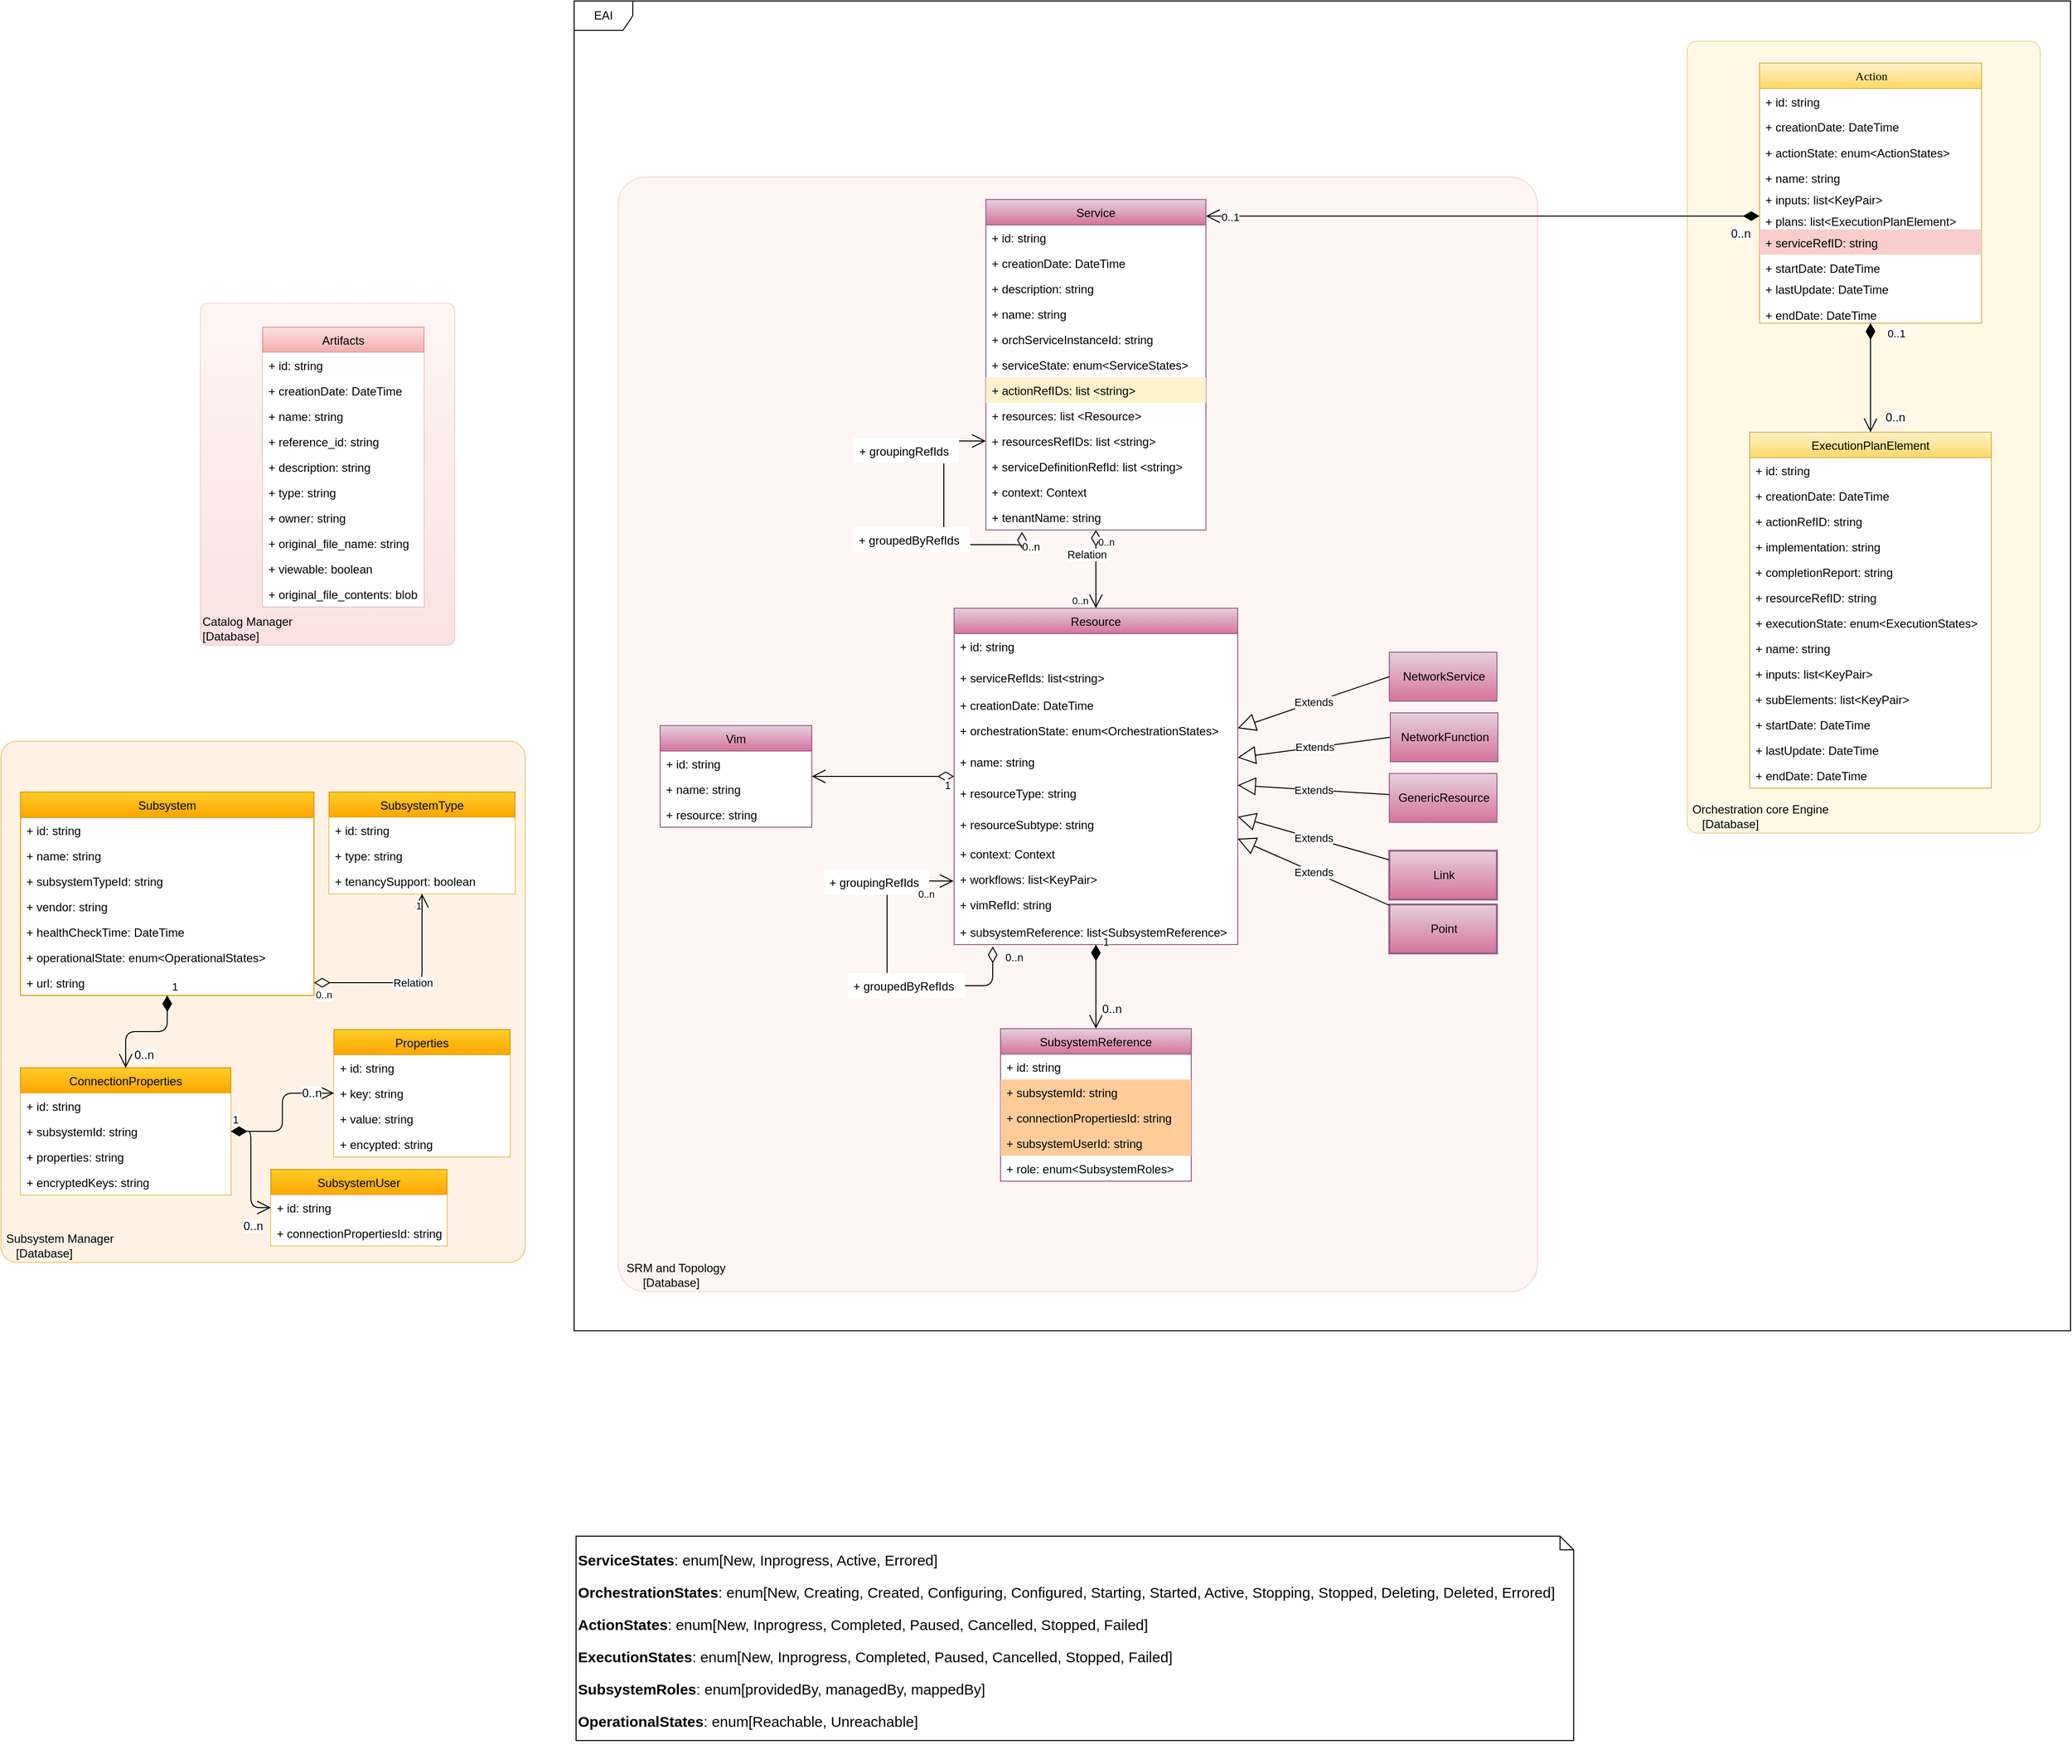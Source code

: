 <mxfile version="12.9.13" type="device"><diagram id="pYmmcQ-tVOvn5L62zLFX" name="Information Model"><mxGraphModel dx="1086" dy="1916" grid="1" gridSize="10" guides="1" tooltips="1" connect="1" arrows="1" fold="1" page="1" pageScale="1" pageWidth="850" pageHeight="1100" math="0" shadow="0"><root><mxCell id="0"/><mxCell id="1" parent="0"/><mxCell id="CTqo_LCLfInJnhNPAiir-4" value="EAI" style="shape=umlFrame;whiteSpace=wrap;html=1;" parent="1" vertex="1"><mxGeometry x="660" y="-730" width="1530" height="1360" as="geometry"/></mxCell><object label="&lt;div style=&quot;text-align: left&quot;&gt;&amp;nbsp; SRM and Topology&lt;/div&gt;&lt;div style=&quot;text-align: left&quot;&gt;&amp;nbsp; &amp;nbsp; &amp;nbsp; &amp;nbsp;[Database]&lt;/div&gt;" placeholders="1" c4Name="hostname" c4Type="DeploymentNode" c4OperationSystem="operationSystem" c4ScalingFactor="scalingFactor" id="3cfN9oBTtKaWk8cGld-S-3"><mxCell style="rounded=1;whiteSpace=wrap;html=1;labelBackgroundColor=none;fillColor=#f8cecc;align=left;arcSize=3;strokeColor=#b85450;verticalAlign=bottom;opacity=20;" parent="1" vertex="1"><mxGeometry x="705" y="-550" width="940" height="1140" as="geometry"/><C4DeploymentNode as="c4"/></mxCell></object><object label="&lt;div style=&quot;text-align: left&quot;&gt;&amp;nbsp;Subsystem Manager&lt;/div&gt;&lt;div style=&quot;text-align: left&quot;&gt;&amp;nbsp; &amp;nbsp; [Database]&lt;/div&gt;" placeholders="1" c4Name="hostname" c4Type="DeploymentNode" c4OperationSystem="operationSystem" c4ScalingFactor="scalingFactor" id="3cfN9oBTtKaWk8cGld-S-4"><mxCell style="rounded=1;whiteSpace=wrap;html=1;labelBackgroundColor=none;fillColor=#ffe6cc;align=left;arcSize=3;strokeColor=#d79b00;verticalAlign=bottom;opacity=50;" parent="1" vertex="1"><mxGeometry x="74" y="27" width="536" height="533" as="geometry"/><C4DeploymentNode as="c4"/></mxCell></object><object label="&lt;div style=&quot;text-align: left&quot;&gt;&amp;nbsp;Orchestration core Engine&lt;/div&gt;&lt;div style=&quot;text-align: left&quot;&gt;&amp;nbsp; &amp;nbsp; [Database]&lt;/div&gt;" placeholders="1" c4Name="hostname" c4Type="DeploymentNode" c4OperationSystem="operationSystem" c4ScalingFactor="scalingFactor" id="3cfN9oBTtKaWk8cGld-S-5"><mxCell style="rounded=1;whiteSpace=wrap;html=1;labelBackgroundColor=none;fillColor=#fff2cc;align=left;arcSize=3;strokeColor=#d6b656;verticalAlign=bottom;opacity=50;" parent="1" vertex="1"><mxGeometry x="1798" y="-689" width="361" height="810" as="geometry"/><C4DeploymentNode as="c4"/></mxCell></object><mxCell id="3cfN9oBTtKaWk8cGld-S-6" value="&lt;font style=&quot;font-size: 12px&quot;&gt;Action&lt;/font&gt;" style="swimlane;html=1;fontStyle=0;childLayout=stackLayout;horizontal=1;startSize=26;fillColor=#fff2cc;horizontalStack=0;resizeParent=1;resizeLast=0;collapsible=1;marginBottom=0;swimlaneFillColor=#ffffff;rounded=0;shadow=0;comic=0;labelBackgroundColor=none;strokeColor=#d6b656;strokeWidth=1;fontFamily=Verdana;fontSize=10;align=center;gradientColor=#ffd966;" parent="1" vertex="1"><mxGeometry x="1872" y="-666.5" width="227" height="266" as="geometry"><mxRectangle x="345" y="60" width="60" height="26" as="alternateBounds"/></mxGeometry></mxCell><mxCell id="3cfN9oBTtKaWk8cGld-S-7" value="+ id: string" style="text;html=1;strokeColor=none;fillColor=none;align=left;verticalAlign=top;spacingLeft=4;spacingRight=4;whiteSpace=wrap;overflow=hidden;rotatable=0;points=[[0,0.5],[1,0.5]];portConstraint=eastwest;" parent="3cfN9oBTtKaWk8cGld-S-6" vertex="1"><mxGeometry y="26" width="227" height="26" as="geometry"/></mxCell><mxCell id="3cfN9oBTtKaWk8cGld-S-8" value="+ creationDate: DateTime" style="text;strokeColor=none;fillColor=none;align=left;verticalAlign=top;spacingLeft=4;spacingRight=4;overflow=hidden;rotatable=0;points=[[0,0.5],[1,0.5]];portConstraint=eastwest;" parent="3cfN9oBTtKaWk8cGld-S-6" vertex="1"><mxGeometry y="52" width="227" height="26" as="geometry"/></mxCell><mxCell id="3cfN9oBTtKaWk8cGld-S-9" value="+ actionState: enum&amp;lt;ActionStates&amp;gt;" style="text;html=1;strokeColor=none;fillColor=none;align=left;verticalAlign=top;spacingLeft=4;spacingRight=4;whiteSpace=wrap;overflow=hidden;rotatable=0;points=[[0,0.5],[1,0.5]];portConstraint=eastwest;" parent="3cfN9oBTtKaWk8cGld-S-6" vertex="1"><mxGeometry y="78" width="227" height="26" as="geometry"/></mxCell><mxCell id="3cfN9oBTtKaWk8cGld-S-10" value="+ name: string&lt;br&gt;&lt;br&gt;" style="text;html=1;strokeColor=none;fillColor=none;align=left;verticalAlign=top;spacingLeft=4;spacingRight=4;whiteSpace=wrap;overflow=hidden;rotatable=0;points=[[0,0.5],[1,0.5]];portConstraint=eastwest;" parent="3cfN9oBTtKaWk8cGld-S-6" vertex="1"><mxGeometry y="104" width="227" height="22" as="geometry"/></mxCell><mxCell id="3cfN9oBTtKaWk8cGld-S-11" value="+ inputs: list&amp;lt;KeyPair&amp;gt;&lt;br&gt;" style="text;html=1;strokeColor=none;fillColor=none;align=left;verticalAlign=top;spacingLeft=4;spacingRight=4;whiteSpace=wrap;overflow=hidden;rotatable=0;points=[[0,0.5],[1,0.5]];portConstraint=eastwest;" parent="3cfN9oBTtKaWk8cGld-S-6" vertex="1"><mxGeometry y="126" width="227" height="22" as="geometry"/></mxCell><mxCell id="3cfN9oBTtKaWk8cGld-S-12" value="+ plans: list&amp;lt;ExecutionPlanElement&amp;gt;&lt;br&gt;" style="text;html=1;strokeColor=none;fillColor=none;align=left;verticalAlign=top;spacingLeft=4;spacingRight=4;whiteSpace=wrap;overflow=hidden;rotatable=0;points=[[0,0.5],[1,0.5]];portConstraint=eastwest;" parent="3cfN9oBTtKaWk8cGld-S-6" vertex="1"><mxGeometry y="148" width="227" height="22" as="geometry"/></mxCell><mxCell id="3cfN9oBTtKaWk8cGld-S-13" value="+ serviceRefID: string" style="text;html=1;strokeColor=none;fillColor=#f8cecc;align=left;verticalAlign=top;spacingLeft=4;spacingRight=4;whiteSpace=wrap;overflow=hidden;rotatable=0;points=[[0,0.5],[1,0.5]];portConstraint=eastwest;" parent="3cfN9oBTtKaWk8cGld-S-6" vertex="1"><mxGeometry y="170" width="227" height="26" as="geometry"/></mxCell><mxCell id="3cfN9oBTtKaWk8cGld-S-14" value="+ startDate: DateTime&lt;br&gt;&lt;br&gt;" style="text;html=1;strokeColor=none;fillColor=none;align=left;verticalAlign=top;spacingLeft=4;spacingRight=4;whiteSpace=wrap;overflow=hidden;rotatable=0;points=[[0,0.5],[1,0.5]];portConstraint=eastwest;" parent="3cfN9oBTtKaWk8cGld-S-6" vertex="1"><mxGeometry y="196" width="227" height="22" as="geometry"/></mxCell><mxCell id="3cfN9oBTtKaWk8cGld-S-15" value="+ lastUpdate: DateTime" style="text;strokeColor=none;fillColor=none;align=left;verticalAlign=top;spacingLeft=4;spacingRight=4;overflow=hidden;rotatable=0;points=[[0,0.5],[1,0.5]];portConstraint=eastwest;" parent="3cfN9oBTtKaWk8cGld-S-6" vertex="1"><mxGeometry y="218" width="227" height="26" as="geometry"/></mxCell><mxCell id="3cfN9oBTtKaWk8cGld-S-16" value="+ endDate: DateTime&lt;br&gt;&lt;br&gt;" style="text;html=1;strokeColor=none;fillColor=none;align=left;verticalAlign=top;spacingLeft=4;spacingRight=4;whiteSpace=wrap;overflow=hidden;rotatable=0;points=[[0,0.5],[1,0.5]];portConstraint=eastwest;" parent="3cfN9oBTtKaWk8cGld-S-6" vertex="1"><mxGeometry y="244" width="227" height="22" as="geometry"/></mxCell><mxCell id="3cfN9oBTtKaWk8cGld-S-17" value="Service" style="swimlane;fontStyle=0;childLayout=stackLayout;horizontal=1;startSize=26;fillColor=#e6d0de;horizontalStack=0;resizeParent=1;resizeParentMax=0;resizeLast=0;collapsible=1;marginBottom=0;swimlaneFillColor=#ffffff;strokeColor=#996185;gradientColor=#d5739d;" parent="1" vertex="1"><mxGeometry x="1081" y="-527" width="225" height="338" as="geometry"/></mxCell><mxCell id="3cfN9oBTtKaWk8cGld-S-18" value="0..n" style="endArrow=open;html=1;endSize=12;startArrow=diamondThin;startSize=14;startFill=0;edgeStyle=orthogonalEdgeStyle;align=left;verticalAlign=bottom;entryX=0;entryY=0.5;exitX=0.164;exitY=1.077;exitPerimeter=0;exitDx=0;exitDy=0;" parent="3cfN9oBTtKaWk8cGld-S-17" source="3cfN9oBTtKaWk8cGld-S-30" target="3cfN9oBTtKaWk8cGld-S-27" edge="1"><mxGeometry x="-0.876" y="11" relative="1" as="geometry"><mxPoint x="45.5" y="313" as="sourcePoint"/><mxPoint x="96.5" y="293" as="targetPoint"/><Array as="points"><mxPoint x="37" y="353"/><mxPoint x="-43" y="353"/><mxPoint x="-43" y="247"/></Array><mxPoint as="offset"/></mxGeometry></mxCell><mxCell id="3cfN9oBTtKaWk8cGld-S-19" value="+ id: string" style="text;strokeColor=none;fillColor=none;align=left;verticalAlign=top;spacingLeft=4;spacingRight=4;overflow=hidden;rotatable=0;points=[[0,0.5],[1,0.5]];portConstraint=eastwest;" parent="3cfN9oBTtKaWk8cGld-S-17" vertex="1"><mxGeometry y="26" width="225" height="26" as="geometry"/></mxCell><mxCell id="3cfN9oBTtKaWk8cGld-S-20" value="+ creationDate: DateTime" style="text;strokeColor=none;fillColor=none;align=left;verticalAlign=top;spacingLeft=4;spacingRight=4;overflow=hidden;rotatable=0;points=[[0,0.5],[1,0.5]];portConstraint=eastwest;" parent="3cfN9oBTtKaWk8cGld-S-17" vertex="1"><mxGeometry y="52" width="225" height="26" as="geometry"/></mxCell><mxCell id="3cfN9oBTtKaWk8cGld-S-21" value="+ description: string" style="text;strokeColor=none;fillColor=none;align=left;verticalAlign=top;spacingLeft=4;spacingRight=4;overflow=hidden;rotatable=0;points=[[0,0.5],[1,0.5]];portConstraint=eastwest;" parent="3cfN9oBTtKaWk8cGld-S-17" vertex="1"><mxGeometry y="78" width="225" height="26" as="geometry"/></mxCell><mxCell id="3cfN9oBTtKaWk8cGld-S-22" value="+ name: string" style="text;strokeColor=none;fillColor=none;align=left;verticalAlign=top;spacingLeft=4;spacingRight=4;overflow=hidden;rotatable=0;points=[[0,0.5],[1,0.5]];portConstraint=eastwest;" parent="3cfN9oBTtKaWk8cGld-S-17" vertex="1"><mxGeometry y="104" width="225" height="26" as="geometry"/></mxCell><mxCell id="3cfN9oBTtKaWk8cGld-S-23" value="+ orchServiceInstanceId: string" style="text;strokeColor=none;fillColor=none;align=left;verticalAlign=top;spacingLeft=4;spacingRight=4;overflow=hidden;rotatable=0;points=[[0,0.5],[1,0.5]];portConstraint=eastwest;" parent="3cfN9oBTtKaWk8cGld-S-17" vertex="1"><mxGeometry y="130" width="225" height="26" as="geometry"/></mxCell><mxCell id="3cfN9oBTtKaWk8cGld-S-24" value="+ serviceState: enum&lt;ServiceStates&gt;" style="text;strokeColor=none;fillColor=none;align=left;verticalAlign=top;spacingLeft=4;spacingRight=4;overflow=hidden;rotatable=0;points=[[0,0.5],[1,0.5]];portConstraint=eastwest;" parent="3cfN9oBTtKaWk8cGld-S-17" vertex="1"><mxGeometry y="156" width="225" height="26" as="geometry"/></mxCell><mxCell id="3cfN9oBTtKaWk8cGld-S-25" value="+ actionRefIDs: list &lt;string&gt;" style="text;strokeColor=none;fillColor=#fff2cc;align=left;verticalAlign=top;spacingLeft=4;spacingRight=4;overflow=hidden;rotatable=0;points=[[0,0.5],[1,0.5]];portConstraint=eastwest;" parent="3cfN9oBTtKaWk8cGld-S-17" vertex="1"><mxGeometry y="182" width="225" height="26" as="geometry"/></mxCell><mxCell id="3cfN9oBTtKaWk8cGld-S-26" value="+ resources: list &lt;Resource&gt;" style="text;strokeColor=none;fillColor=none;align=left;verticalAlign=top;spacingLeft=4;spacingRight=4;overflow=hidden;rotatable=0;points=[[0,0.5],[1,0.5]];portConstraint=eastwest;" parent="3cfN9oBTtKaWk8cGld-S-17" vertex="1"><mxGeometry y="208" width="225" height="26" as="geometry"/></mxCell><mxCell id="3cfN9oBTtKaWk8cGld-S-27" value="+ resourcesRefIDs: list &lt;string&gt;" style="text;strokeColor=none;fillColor=none;align=left;verticalAlign=top;spacingLeft=4;spacingRight=4;overflow=hidden;rotatable=0;points=[[0,0.5],[1,0.5]];portConstraint=eastwest;" parent="3cfN9oBTtKaWk8cGld-S-17" vertex="1"><mxGeometry y="234" width="225" height="26" as="geometry"/></mxCell><mxCell id="3cfN9oBTtKaWk8cGld-S-28" value="+ serviceDefinitionRefId: list &lt;string&gt;" style="text;strokeColor=none;fillColor=none;align=left;verticalAlign=top;spacingLeft=4;spacingRight=4;overflow=hidden;rotatable=0;points=[[0,0.5],[1,0.5]];portConstraint=eastwest;" parent="3cfN9oBTtKaWk8cGld-S-17" vertex="1"><mxGeometry y="260" width="225" height="26" as="geometry"/></mxCell><mxCell id="3cfN9oBTtKaWk8cGld-S-29" value="+ context: Context" style="text;strokeColor=none;fillColor=none;align=left;verticalAlign=top;spacingLeft=4;spacingRight=4;overflow=hidden;rotatable=0;points=[[0,0.5],[1,0.5]];portConstraint=eastwest;" parent="3cfN9oBTtKaWk8cGld-S-17" vertex="1"><mxGeometry y="286" width="225" height="26" as="geometry"/></mxCell><mxCell id="3cfN9oBTtKaWk8cGld-S-30" value="+ tenantName: string" style="text;align=left;verticalAlign=top;spacingLeft=4;spacingRight=4;overflow=hidden;rotatable=0;points=[[0,0.5],[1,0.5]];portConstraint=eastwest;" parent="3cfN9oBTtKaWk8cGld-S-17" vertex="1"><mxGeometry y="312" width="225" height="26" as="geometry"/></mxCell><mxCell id="3cfN9oBTtKaWk8cGld-S-31" value="ExecutionPlanElement" style="swimlane;fontStyle=0;childLayout=stackLayout;horizontal=1;startSize=26;fillColor=#fff2cc;horizontalStack=0;resizeParent=1;resizeParentMax=0;resizeLast=0;collapsible=1;marginBottom=0;swimlaneFillColor=#ffffff;strokeColor=#d6b656;gradientColor=#ffd966;" parent="1" vertex="1"><mxGeometry x="1862" y="-289" width="247" height="364" as="geometry"/></mxCell><mxCell id="3cfN9oBTtKaWk8cGld-S-32" value="+ id: string" style="text;strokeColor=none;fillColor=none;align=left;verticalAlign=top;spacingLeft=4;spacingRight=4;overflow=hidden;rotatable=0;points=[[0,0.5],[1,0.5]];portConstraint=eastwest;" parent="3cfN9oBTtKaWk8cGld-S-31" vertex="1"><mxGeometry y="26" width="247" height="26" as="geometry"/></mxCell><mxCell id="3cfN9oBTtKaWk8cGld-S-33" value="+ creationDate: DateTime" style="text;strokeColor=none;fillColor=none;align=left;verticalAlign=top;spacingLeft=4;spacingRight=4;overflow=hidden;rotatable=0;points=[[0,0.5],[1,0.5]];portConstraint=eastwest;" parent="3cfN9oBTtKaWk8cGld-S-31" vertex="1"><mxGeometry y="52" width="247" height="26" as="geometry"/></mxCell><mxCell id="3cfN9oBTtKaWk8cGld-S-34" value="+ actionRefID: string" style="text;strokeColor=none;fillColor=none;align=left;verticalAlign=top;spacingLeft=4;spacingRight=4;overflow=hidden;rotatable=0;points=[[0,0.5],[1,0.5]];portConstraint=eastwest;" parent="3cfN9oBTtKaWk8cGld-S-31" vertex="1"><mxGeometry y="78" width="247" height="26" as="geometry"/></mxCell><mxCell id="3cfN9oBTtKaWk8cGld-S-35" value="+ implementation: string" style="text;strokeColor=none;fillColor=none;align=left;verticalAlign=top;spacingLeft=4;spacingRight=4;overflow=hidden;rotatable=0;points=[[0,0.5],[1,0.5]];portConstraint=eastwest;" parent="3cfN9oBTtKaWk8cGld-S-31" vertex="1"><mxGeometry y="104" width="247" height="26" as="geometry"/></mxCell><mxCell id="3cfN9oBTtKaWk8cGld-S-36" value="+ completionReport: string" style="text;strokeColor=none;fillColor=none;align=left;verticalAlign=top;spacingLeft=4;spacingRight=4;overflow=hidden;rotatable=0;points=[[0,0.5],[1,0.5]];portConstraint=eastwest;" parent="3cfN9oBTtKaWk8cGld-S-31" vertex="1"><mxGeometry y="130" width="247" height="26" as="geometry"/></mxCell><mxCell id="3cfN9oBTtKaWk8cGld-S-37" value="+ resourceRefID: string" style="text;strokeColor=none;fillColor=none;align=left;verticalAlign=top;spacingLeft=4;spacingRight=4;overflow=hidden;rotatable=0;points=[[0,0.5],[1,0.5]];portConstraint=eastwest;" parent="3cfN9oBTtKaWk8cGld-S-31" vertex="1"><mxGeometry y="156" width="247" height="26" as="geometry"/></mxCell><mxCell id="3cfN9oBTtKaWk8cGld-S-38" value="+ executionState: enum&lt;ExecutionStates&gt;" style="text;strokeColor=none;fillColor=none;align=left;verticalAlign=top;spacingLeft=4;spacingRight=4;overflow=hidden;rotatable=0;points=[[0,0.5],[1,0.5]];portConstraint=eastwest;" parent="3cfN9oBTtKaWk8cGld-S-31" vertex="1"><mxGeometry y="182" width="247" height="26" as="geometry"/></mxCell><mxCell id="3cfN9oBTtKaWk8cGld-S-39" value="+ name: string" style="text;strokeColor=none;fillColor=none;align=left;verticalAlign=top;spacingLeft=4;spacingRight=4;overflow=hidden;rotatable=0;points=[[0,0.5],[1,0.5]];portConstraint=eastwest;" parent="3cfN9oBTtKaWk8cGld-S-31" vertex="1"><mxGeometry y="208" width="247" height="26" as="geometry"/></mxCell><mxCell id="3cfN9oBTtKaWk8cGld-S-40" value="+ inputs: list&lt;KeyPair&gt;" style="text;strokeColor=none;fillColor=none;align=left;verticalAlign=top;spacingLeft=4;spacingRight=4;overflow=hidden;rotatable=0;points=[[0,0.5],[1,0.5]];portConstraint=eastwest;" parent="3cfN9oBTtKaWk8cGld-S-31" vertex="1"><mxGeometry y="234" width="247" height="26" as="geometry"/></mxCell><mxCell id="3cfN9oBTtKaWk8cGld-S-41" value="+ subElements: list&lt;KeyPair&gt;" style="text;strokeColor=none;fillColor=none;align=left;verticalAlign=top;spacingLeft=4;spacingRight=4;overflow=hidden;rotatable=0;points=[[0,0.5],[1,0.5]];portConstraint=eastwest;" parent="3cfN9oBTtKaWk8cGld-S-31" vertex="1"><mxGeometry y="260" width="247" height="26" as="geometry"/></mxCell><mxCell id="3cfN9oBTtKaWk8cGld-S-42" value="+ startDate: DateTime" style="text;strokeColor=none;fillColor=none;align=left;verticalAlign=top;spacingLeft=4;spacingRight=4;overflow=hidden;rotatable=0;points=[[0,0.5],[1,0.5]];portConstraint=eastwest;" parent="3cfN9oBTtKaWk8cGld-S-31" vertex="1"><mxGeometry y="286" width="247" height="26" as="geometry"/></mxCell><mxCell id="3cfN9oBTtKaWk8cGld-S-43" value="+ lastUpdate: DateTime" style="text;strokeColor=none;fillColor=none;align=left;verticalAlign=top;spacingLeft=4;spacingRight=4;overflow=hidden;rotatable=0;points=[[0,0.5],[1,0.5]];portConstraint=eastwest;" parent="3cfN9oBTtKaWk8cGld-S-31" vertex="1"><mxGeometry y="312" width="247" height="26" as="geometry"/></mxCell><mxCell id="3cfN9oBTtKaWk8cGld-S-44" value="+ endDate: DateTime" style="text;strokeColor=none;fillColor=none;align=left;verticalAlign=top;spacingLeft=4;spacingRight=4;overflow=hidden;rotatable=0;points=[[0,0.5],[1,0.5]];portConstraint=eastwest;" parent="3cfN9oBTtKaWk8cGld-S-31" vertex="1"><mxGeometry y="338" width="247" height="26" as="geometry"/></mxCell><mxCell id="3cfN9oBTtKaWk8cGld-S-45" value="Resource" style="swimlane;fontStyle=0;childLayout=stackLayout;horizontal=1;startSize=26;fillColor=#e6d0de;horizontalStack=0;resizeParent=1;resizeParentMax=0;resizeLast=0;collapsible=1;marginBottom=0;swimlaneFillColor=#ffffff;strokeColor=#996185;gradientColor=#d5739d;" parent="1" vertex="1"><mxGeometry x="1048.5" y="-109" width="290" height="344" as="geometry"/></mxCell><mxCell id="3cfN9oBTtKaWk8cGld-S-46" value="+ id: string" style="text;strokeColor=none;fillColor=none;align=left;verticalAlign=top;spacingLeft=4;spacingRight=4;overflow=hidden;rotatable=0;points=[[0,0.5],[1,0.5]];portConstraint=eastwest;" parent="3cfN9oBTtKaWk8cGld-S-45" vertex="1"><mxGeometry y="26" width="290" height="32" as="geometry"/></mxCell><mxCell id="3cfN9oBTtKaWk8cGld-S-47" value="+ serviceRefIds: list&lt;string&gt;" style="text;strokeColor=none;fillColor=none;align=left;verticalAlign=top;spacingLeft=4;spacingRight=4;overflow=hidden;rotatable=0;points=[[0,0.5],[1,0.5]];portConstraint=eastwest;" parent="3cfN9oBTtKaWk8cGld-S-45" vertex="1"><mxGeometry y="58" width="290" height="28" as="geometry"/></mxCell><mxCell id="3cfN9oBTtKaWk8cGld-S-48" value="+ creationDate: DateTime" style="text;strokeColor=none;fillColor=none;align=left;verticalAlign=top;spacingLeft=4;spacingRight=4;overflow=hidden;rotatable=0;points=[[0,0.5],[1,0.5]];portConstraint=eastwest;" parent="3cfN9oBTtKaWk8cGld-S-45" vertex="1"><mxGeometry y="86" width="290" height="26" as="geometry"/></mxCell><mxCell id="3cfN9oBTtKaWk8cGld-S-49" value="+ orchestrationState: enum&lt;OrchestrationStates&gt;" style="text;strokeColor=none;fillColor=none;align=left;verticalAlign=top;spacingLeft=4;spacingRight=4;overflow=hidden;rotatable=0;points=[[0,0.5],[1,0.5]];portConstraint=eastwest;" parent="3cfN9oBTtKaWk8cGld-S-45" vertex="1"><mxGeometry y="112" width="290" height="32" as="geometry"/></mxCell><mxCell id="3cfN9oBTtKaWk8cGld-S-50" value="+ name: string" style="text;strokeColor=none;fillColor=none;align=left;verticalAlign=top;spacingLeft=4;spacingRight=4;overflow=hidden;rotatable=0;points=[[0,0.5],[1,0.5]];portConstraint=eastwest;" parent="3cfN9oBTtKaWk8cGld-S-45" vertex="1"><mxGeometry y="144" width="290" height="32" as="geometry"/></mxCell><mxCell id="3cfN9oBTtKaWk8cGld-S-51" value="+ resourceType: string" style="text;strokeColor=none;fillColor=none;align=left;verticalAlign=top;spacingLeft=4;spacingRight=4;overflow=hidden;rotatable=0;points=[[0,0.5],[1,0.5]];portConstraint=eastwest;" parent="3cfN9oBTtKaWk8cGld-S-45" vertex="1"><mxGeometry y="176" width="290" height="32" as="geometry"/></mxCell><mxCell id="3cfN9oBTtKaWk8cGld-S-52" value="+ resourceSubtype: string" style="text;strokeColor=none;fillColor=none;align=left;verticalAlign=top;spacingLeft=4;spacingRight=4;overflow=hidden;rotatable=0;points=[[0,0.5],[1,0.5]];portConstraint=eastwest;" parent="3cfN9oBTtKaWk8cGld-S-45" vertex="1"><mxGeometry y="208" width="290" height="30" as="geometry"/></mxCell><mxCell id="3cfN9oBTtKaWk8cGld-S-53" value="+ context: Context" style="text;strokeColor=none;fillColor=none;align=left;verticalAlign=top;spacingLeft=4;spacingRight=4;overflow=hidden;rotatable=0;points=[[0,0.5],[1,0.5]];portConstraint=eastwest;" parent="3cfN9oBTtKaWk8cGld-S-45" vertex="1"><mxGeometry y="238" width="290" height="26" as="geometry"/></mxCell><mxCell id="3cfN9oBTtKaWk8cGld-S-54" value="+ workflows: list&lt;KeyPair&gt;" style="text;strokeColor=none;fillColor=none;align=left;verticalAlign=top;spacingLeft=4;spacingRight=4;overflow=hidden;rotatable=0;points=[[0,0.5],[1,0.5]];portConstraint=eastwest;" parent="3cfN9oBTtKaWk8cGld-S-45" vertex="1"><mxGeometry y="264" width="290" height="26" as="geometry"/></mxCell><mxCell id="3cfN9oBTtKaWk8cGld-S-55" value="+ vimRefId: string" style="text;strokeColor=none;fillColor=none;align=left;verticalAlign=top;spacingLeft=4;spacingRight=4;overflow=hidden;rotatable=0;points=[[0,0.5],[1,0.5]];portConstraint=eastwest;" parent="3cfN9oBTtKaWk8cGld-S-45" vertex="1"><mxGeometry y="290" width="290" height="28" as="geometry"/></mxCell><mxCell id="3cfN9oBTtKaWk8cGld-S-56" value="+ subsystemReference: list&lt;SubsystemReference&gt;" style="text;strokeColor=none;fillColor=none;align=left;verticalAlign=top;spacingLeft=4;spacingRight=4;overflow=hidden;rotatable=0;points=[[0,0.5],[1,0.5]];portConstraint=eastwest;" parent="3cfN9oBTtKaWk8cGld-S-45" vertex="1"><mxGeometry y="318" width="290" height="26" as="geometry"/></mxCell><mxCell id="3cfN9oBTtKaWk8cGld-S-57" value="SubsystemReference" style="swimlane;fontStyle=0;childLayout=stackLayout;horizontal=1;startSize=26;fillColor=#e6d0de;horizontalStack=0;resizeParent=1;resizeParentMax=0;resizeLast=0;collapsible=1;marginBottom=0;swimlaneFillColor=#ffffff;strokeColor=#996185;gradientColor=#d5739d;" parent="1" vertex="1"><mxGeometry x="1096" y="321" width="195" height="156" as="geometry"/></mxCell><mxCell id="3cfN9oBTtKaWk8cGld-S-58" value="+ id: string" style="text;strokeColor=none;fillColor=none;align=left;verticalAlign=top;spacingLeft=4;spacingRight=4;overflow=hidden;rotatable=0;points=[[0,0.5],[1,0.5]];portConstraint=eastwest;" parent="3cfN9oBTtKaWk8cGld-S-57" vertex="1"><mxGeometry y="26" width="195" height="26" as="geometry"/></mxCell><mxCell id="3cfN9oBTtKaWk8cGld-S-59" value="+ subsystemId: string" style="text;strokeColor=none;fillColor=#ffcc99;align=left;verticalAlign=top;spacingLeft=4;spacingRight=4;overflow=hidden;rotatable=0;points=[[0,0.5],[1,0.5]];portConstraint=eastwest;" parent="3cfN9oBTtKaWk8cGld-S-57" vertex="1"><mxGeometry y="52" width="195" height="26" as="geometry"/></mxCell><mxCell id="3cfN9oBTtKaWk8cGld-S-60" value="+ connectionPropertiesId: string" style="text;strokeColor=none;fillColor=#ffcc99;align=left;verticalAlign=top;spacingLeft=4;spacingRight=4;overflow=hidden;rotatable=0;points=[[0,0.5],[1,0.5]];portConstraint=eastwest;" parent="3cfN9oBTtKaWk8cGld-S-57" vertex="1"><mxGeometry y="78" width="195" height="26" as="geometry"/></mxCell><mxCell id="3cfN9oBTtKaWk8cGld-S-61" value="+ subsystemUserId: string" style="text;strokeColor=none;fillColor=#ffcc99;align=left;verticalAlign=top;spacingLeft=4;spacingRight=4;overflow=hidden;rotatable=0;points=[[0,0.5],[1,0.5]];portConstraint=eastwest;" parent="3cfN9oBTtKaWk8cGld-S-57" vertex="1"><mxGeometry y="104" width="195" height="26" as="geometry"/></mxCell><mxCell id="3cfN9oBTtKaWk8cGld-S-62" value="+ role: enum&lt;SubsystemRoles&gt;" style="text;strokeColor=none;fillColor=none;align=left;verticalAlign=top;spacingLeft=4;spacingRight=4;overflow=hidden;rotatable=0;points=[[0,0.5],[1,0.5]];portConstraint=eastwest;" parent="3cfN9oBTtKaWk8cGld-S-57" vertex="1"><mxGeometry y="130" width="195" height="26" as="geometry"/></mxCell><mxCell id="3cfN9oBTtKaWk8cGld-S-63" value="NetworkService" style="html=1;fillColor=#e6d0de;strokeColor=#996185;gradientColor=#d5739d;" parent="1" vertex="1"><mxGeometry x="1493.5" y="-64" width="110" height="50" as="geometry"/></mxCell><mxCell id="3cfN9oBTtKaWk8cGld-S-64" value="GenericResource" style="html=1;fillColor=#e6d0de;strokeColor=#996185;gradientColor=#d5739d;" parent="1" vertex="1"><mxGeometry x="1493.5" y="60" width="110" height="50" as="geometry"/></mxCell><mxCell id="3cfN9oBTtKaWk8cGld-S-65" value="Link" style="html=1;fillColor=#e6d0de;strokeColor=#996185;gradientColor=#d5739d;strokeWidth=2;" parent="1" vertex="1"><mxGeometry x="1493.5" y="139" width="110" height="50" as="geometry"/></mxCell><mxCell id="3cfN9oBTtKaWk8cGld-S-66" value="Point" style="html=1;fillColor=#e6d0de;strokeColor=#996185;gradientColor=#d5739d;strokeWidth=2;" parent="1" vertex="1"><mxGeometry x="1493.5" y="194" width="110" height="50" as="geometry"/></mxCell><mxCell id="3cfN9oBTtKaWk8cGld-S-67" value="Vim" style="swimlane;fontStyle=0;childLayout=stackLayout;horizontal=1;startSize=26;fillColor=#e6d0de;horizontalStack=0;resizeParent=1;resizeParentMax=0;resizeLast=0;collapsible=1;marginBottom=0;swimlaneFillColor=#ffffff;strokeColor=#996185;rounded=0;comic=0;strokeWidth=1;gradientColor=#d5739d;" parent="1" vertex="1"><mxGeometry x="748" y="11" width="155" height="104" as="geometry"/></mxCell><mxCell id="3cfN9oBTtKaWk8cGld-S-68" value="+ id: string" style="text;strokeColor=none;fillColor=none;align=left;verticalAlign=top;spacingLeft=4;spacingRight=4;overflow=hidden;rotatable=0;points=[[0,0.5],[1,0.5]];portConstraint=eastwest;shadow=0;glass=0;rounded=0;" parent="3cfN9oBTtKaWk8cGld-S-67" vertex="1"><mxGeometry y="26" width="155" height="26" as="geometry"/></mxCell><mxCell id="3cfN9oBTtKaWk8cGld-S-69" value="+ name: string" style="text;strokeColor=none;fillColor=none;align=left;verticalAlign=top;spacingLeft=4;spacingRight=4;overflow=hidden;rotatable=0;points=[[0,0.5],[1,0.5]];portConstraint=eastwest;" parent="3cfN9oBTtKaWk8cGld-S-67" vertex="1"><mxGeometry y="52" width="155" height="26" as="geometry"/></mxCell><mxCell id="3cfN9oBTtKaWk8cGld-S-70" value="+ resource: string" style="text;strokeColor=none;fillColor=none;align=left;verticalAlign=top;spacingLeft=4;spacingRight=4;overflow=hidden;rotatable=0;points=[[0,0.5],[1,0.5]];portConstraint=eastwest;" parent="3cfN9oBTtKaWk8cGld-S-67" vertex="1"><mxGeometry y="78" width="155" height="26" as="geometry"/></mxCell><mxCell id="3cfN9oBTtKaWk8cGld-S-71" value="Subsystem" style="swimlane;fontStyle=0;childLayout=stackLayout;horizontal=1;startSize=26;fillColor=#ffcd28;horizontalStack=0;resizeParent=1;resizeParentMax=0;resizeLast=0;collapsible=1;marginBottom=0;swimlaneFillColor=#ffffff;strokeColor=#d79b00;gradientColor=#ffa500;" parent="1" vertex="1"><mxGeometry x="94" y="79" width="300" height="208" as="geometry"/></mxCell><mxCell id="3cfN9oBTtKaWk8cGld-S-72" value="+ id: string" style="text;strokeColor=none;fillColor=none;align=left;verticalAlign=top;spacingLeft=4;spacingRight=4;overflow=hidden;rotatable=0;points=[[0,0.5],[1,0.5]];portConstraint=eastwest;" parent="3cfN9oBTtKaWk8cGld-S-71" vertex="1"><mxGeometry y="26" width="300" height="26" as="geometry"/></mxCell><mxCell id="3cfN9oBTtKaWk8cGld-S-73" value="+ name: string" style="text;strokeColor=none;fillColor=none;align=left;verticalAlign=top;spacingLeft=4;spacingRight=4;overflow=hidden;rotatable=0;points=[[0,0.5],[1,0.5]];portConstraint=eastwest;" parent="3cfN9oBTtKaWk8cGld-S-71" vertex="1"><mxGeometry y="52" width="300" height="26" as="geometry"/></mxCell><mxCell id="7rTF2n-7awo5nLDSQVKq-1" value="+ subsystemTypeId: string" style="text;strokeColor=none;fillColor=none;align=left;verticalAlign=top;spacingLeft=4;spacingRight=4;overflow=hidden;rotatable=0;points=[[0,0.5],[1,0.5]];portConstraint=eastwest;" parent="3cfN9oBTtKaWk8cGld-S-71" vertex="1"><mxGeometry y="78" width="300" height="26" as="geometry"/></mxCell><mxCell id="gwygLVrmAf2uW5UmKU5V-1" value="+ vendor: string" style="text;strokeColor=none;fillColor=none;align=left;verticalAlign=top;spacingLeft=4;spacingRight=4;overflow=hidden;rotatable=0;points=[[0,0.5],[1,0.5]];portConstraint=eastwest;" parent="3cfN9oBTtKaWk8cGld-S-71" vertex="1"><mxGeometry y="104" width="300" height="26" as="geometry"/></mxCell><mxCell id="3cfN9oBTtKaWk8cGld-S-74" value="+ healthCheckTime: DateTime" style="text;strokeColor=none;fillColor=none;align=left;verticalAlign=top;spacingLeft=4;spacingRight=4;overflow=hidden;rotatable=0;points=[[0,0.5],[1,0.5]];portConstraint=eastwest;" parent="3cfN9oBTtKaWk8cGld-S-71" vertex="1"><mxGeometry y="130" width="300" height="26" as="geometry"/></mxCell><mxCell id="3cfN9oBTtKaWk8cGld-S-75" value="+ operationalState: enum&lt;OperationalStates&gt;" style="text;strokeColor=none;fillColor=none;align=left;verticalAlign=top;spacingLeft=4;spacingRight=4;overflow=hidden;rotatable=0;points=[[0,0.5],[1,0.5]];portConstraint=eastwest;" parent="3cfN9oBTtKaWk8cGld-S-71" vertex="1"><mxGeometry y="156" width="300" height="26" as="geometry"/></mxCell><mxCell id="3cfN9oBTtKaWk8cGld-S-76" value="+ url: string" style="text;strokeColor=none;fillColor=none;align=left;verticalAlign=top;spacingLeft=4;spacingRight=4;overflow=hidden;rotatable=0;points=[[0,0.5],[1,0.5]];portConstraint=eastwest;" parent="3cfN9oBTtKaWk8cGld-S-71" vertex="1"><mxGeometry y="182" width="300" height="26" as="geometry"/></mxCell><mxCell id="3cfN9oBTtKaWk8cGld-S-77" value="Relation" style="endArrow=open;html=1;endSize=12;startArrow=diamondThin;startSize=14;startFill=0;edgeStyle=orthogonalEdgeStyle;" parent="1" source="3cfN9oBTtKaWk8cGld-S-17" target="3cfN9oBTtKaWk8cGld-S-45" edge="1"><mxGeometry x="-0.378" y="-10" relative="1" as="geometry"><mxPoint x="1191" y="-312" as="sourcePoint"/><mxPoint x="1351" y="-122" as="targetPoint"/><mxPoint as="offset"/><Array as="points"><mxPoint x="1158.5" y="-291"/></Array></mxGeometry></mxCell><mxCell id="3cfN9oBTtKaWk8cGld-S-78" value="0..n" style="resizable=0;html=1;align=left;verticalAlign=top;labelBackgroundColor=#ffffff;fontSize=10;" parent="3cfN9oBTtKaWk8cGld-S-77" connectable="0" vertex="1"><mxGeometry x="-1" relative="1" as="geometry"/></mxCell><mxCell id="3cfN9oBTtKaWk8cGld-S-79" value="0..n" style="resizable=0;html=1;align=right;verticalAlign=top;labelBackgroundColor=#ffffff;fontSize=10;" parent="3cfN9oBTtKaWk8cGld-S-77" connectable="0" vertex="1"><mxGeometry x="1" relative="1" as="geometry"><mxPoint x="-7.5" y="-20" as="offset"/></mxGeometry></mxCell><mxCell id="3cfN9oBTtKaWk8cGld-S-80" value="1" style="endArrow=open;html=1;endSize=12;startArrow=diamondThin;startSize=14;startFill=1;edgeStyle=orthogonalEdgeStyle;align=left;verticalAlign=bottom;" parent="1" source="3cfN9oBTtKaWk8cGld-S-45" target="3cfN9oBTtKaWk8cGld-S-57" edge="1"><mxGeometry x="-0.863" y="5" relative="1" as="geometry"><mxPoint x="1038.5" y="1" as="sourcePoint"/><mxPoint x="1108.5" y="134" as="targetPoint"/><mxPoint as="offset"/></mxGeometry></mxCell><mxCell id="3cfN9oBTtKaWk8cGld-S-81" value="Extends" style="endArrow=block;endSize=16;endFill=0;html=1;exitX=0;exitY=0.5;" parent="1" source="3cfN9oBTtKaWk8cGld-S-63" target="3cfN9oBTtKaWk8cGld-S-45" edge="1"><mxGeometry width="160" relative="1" as="geometry"><mxPoint x="1511" y="-122" as="sourcePoint"/><mxPoint x="1671" y="-122" as="targetPoint"/></mxGeometry></mxCell><mxCell id="3cfN9oBTtKaWk8cGld-S-82" value="Extends" style="endArrow=block;endSize=16;endFill=0;html=1;exitX=0;exitY=0.5;" parent="1" source="3cfN9oBTtKaWk8cGld-S-87" target="3cfN9oBTtKaWk8cGld-S-45" edge="1"><mxGeometry width="160" relative="1" as="geometry"><mxPoint x="1473.5" y="29" as="sourcePoint"/><mxPoint x="1338" y="34" as="targetPoint"/></mxGeometry></mxCell><mxCell id="3cfN9oBTtKaWk8cGld-S-83" value="Extends" style="endArrow=block;endSize=16;endFill=0;html=1;" parent="1" source="3cfN9oBTtKaWk8cGld-S-64" target="3cfN9oBTtKaWk8cGld-S-45" edge="1"><mxGeometry width="160" relative="1" as="geometry"><mxPoint x="1548.5" y="85.364" as="sourcePoint"/><mxPoint x="1298.5" y="86" as="targetPoint"/></mxGeometry></mxCell><mxCell id="3cfN9oBTtKaWk8cGld-S-84" value="0..1" style="endArrow=open;html=1;endSize=12;startArrow=diamondThin;startSize=14;startFill=1;edgeStyle=orthogonalEdgeStyle;align=left;verticalAlign=bottom;entryX=0.5;entryY=0;" parent="1" source="3cfN9oBTtKaWk8cGld-S-6" target="3cfN9oBTtKaWk8cGld-S-31" edge="1"><mxGeometry x="-0.649" y="15" relative="1" as="geometry"><mxPoint x="1851.5" y="-287.5" as="sourcePoint"/><mxPoint x="1981.5" y="-257.5" as="targetPoint"/><mxPoint as="offset"/></mxGeometry></mxCell><mxCell id="3cfN9oBTtKaWk8cGld-S-85" value="Extends" style="endArrow=block;endSize=16;endFill=0;html=1;" parent="1" source="3cfN9oBTtKaWk8cGld-S-65" target="3cfN9oBTtKaWk8cGld-S-45" edge="1"><mxGeometry width="160" relative="1" as="geometry"><mxPoint x="1493.5" y="164.19" as="sourcePoint"/><mxPoint x="1338" y="169" as="targetPoint"/></mxGeometry></mxCell><mxCell id="3cfN9oBTtKaWk8cGld-S-86" value="Extends" style="endArrow=block;endSize=16;endFill=0;html=1;" parent="1" source="3cfN9oBTtKaWk8cGld-S-66" target="3cfN9oBTtKaWk8cGld-S-45" edge="1"><mxGeometry width="160" relative="1" as="geometry"><mxPoint x="1493.5" y="211.606" as="sourcePoint"/><mxPoint x="1338.5" y="176.676" as="targetPoint"/></mxGeometry></mxCell><mxCell id="3cfN9oBTtKaWk8cGld-S-87" value="NetworkFunction" style="html=1;fillColor=#e6d0de;strokeColor=#996185;gradientColor=#d5739d;" parent="1" vertex="1"><mxGeometry x="1494.5" y="-2" width="110" height="50" as="geometry"/></mxCell><mxCell id="3cfN9oBTtKaWk8cGld-S-88" value="&lt;p style=&quot;font-size: 15px&quot;&gt;&lt;font face=&quot;Helvetica&quot; style=&quot;font-size: 15px&quot;&gt;&lt;b&gt;ServiceStates&lt;/b&gt;: enum[New, Inprogress, Active, Errored]&lt;br&gt;&lt;/font&gt;&lt;/p&gt;&lt;p style=&quot;font-size: 15px&quot;&gt;&lt;font face=&quot;Helvetica&quot; style=&quot;font-size: 15px&quot;&gt;&lt;b&gt;OrchestrationStates&lt;/b&gt;: enum[New, Creating, Created, Configuring, Configured, Starting, Started, Active, Stopping, Stopped, Deleting, Deleted, Errored]&lt;br&gt;&lt;/font&gt;&lt;/p&gt;&lt;p style=&quot;font-size: 15px&quot;&gt;&lt;font face=&quot;Helvetica&quot; style=&quot;font-size: 15px&quot;&gt;&lt;b&gt;ActionStates&lt;/b&gt;: enum[New, Inprogress, Completed, Paused, Cancelled, Stopped, Failed]&lt;br&gt;&lt;/font&gt;&lt;/p&gt;&lt;p style=&quot;font-size: 15px&quot;&gt;&lt;font face=&quot;Helvetica&quot; style=&quot;font-size: 15px&quot;&gt;&lt;b&gt;ExecutionStates&lt;/b&gt;: enum[New, Inprogress, Completed, Paused, Cancelled, Stopped, Failed]&lt;/font&gt;&lt;/p&gt;&lt;p style=&quot;font-size: 15px&quot;&gt;&lt;font style=&quot;font-size: 15px&quot;&gt;&lt;font face=&quot;Helvetica&quot; style=&quot;font-size: 15px&quot;&gt;&lt;b&gt;SubsystemRoles&lt;/b&gt;: enum[providedBy, managedBy, mappedBy]&lt;/font&gt;&lt;font face=&quot;Helvetica&quot; style=&quot;font-size: 15px&quot;&gt;&lt;br&gt;&lt;/font&gt;&lt;/font&gt;&lt;/p&gt;&lt;p style=&quot;font-size: 15px&quot;&gt;&lt;font style=&quot;font-size: 15px&quot;&gt;&lt;font face=&quot;Helvetica&quot; style=&quot;font-size: 15px&quot;&gt;&lt;b&gt;OperationalStates&lt;/b&gt;: enum[Reachable, Unreachable]&lt;/font&gt;&lt;/font&gt;&lt;/p&gt;&lt;font style=&quot;font-size: 15px&quot;&gt;&lt;br&gt;&lt;/font&gt;" style="shape=note;whiteSpace=wrap;html=1;size=14;verticalAlign=top;align=left;spacingTop=-6;" parent="1" vertex="1"><mxGeometry x="662" y="840" width="1020" height="209" as="geometry"/></mxCell><mxCell id="3cfN9oBTtKaWk8cGld-S-89" value="+ groupingRefIds" style="text;strokeColor=none;fillColor=#ffffff;align=left;verticalAlign=top;spacingLeft=4;spacingRight=4;overflow=hidden;rotatable=0;points=[[0,0.5],[1,0.5]];portConstraint=eastwest;" parent="1" vertex="1"><mxGeometry x="945.5" y="-283" width="108" height="26" as="geometry"/></mxCell><mxCell id="3cfN9oBTtKaWk8cGld-S-90" value="+ groupedByRefIds" style="text;strokeColor=none;fillColor=#ffffff;align=left;verticalAlign=top;spacingLeft=4;spacingRight=4;overflow=hidden;rotatable=0;points=[[0,0.5],[1,0.5]];portConstraint=eastwest;" parent="1" vertex="1"><mxGeometry x="945" y="-192" width="120" height="26" as="geometry"/></mxCell><mxCell id="3cfN9oBTtKaWk8cGld-S-92" value="0..n" style="endArrow=open;html=1;endSize=12;startArrow=diamondThin;startSize=14;startFill=0;edgeStyle=orthogonalEdgeStyle;align=left;verticalAlign=bottom;" parent="1" edge="1"><mxGeometry x="-0.876" y="11" relative="1" as="geometry"><mxPoint x="1088" y="237" as="sourcePoint"/><mxPoint x="1048" y="170" as="targetPoint"/><Array as="points"><mxPoint x="1088" y="277"/><mxPoint x="980" y="277"/><mxPoint x="980" y="170"/></Array><mxPoint as="offset"/></mxGeometry></mxCell><mxCell id="3cfN9oBTtKaWk8cGld-S-93" value="+ groupingRefIds" style="text;strokeColor=none;fillColor=#ffffff;align=left;verticalAlign=top;spacingLeft=4;spacingRight=4;overflow=hidden;rotatable=0;points=[[0,0.5],[1,0.5]];portConstraint=eastwest;" parent="1" vertex="1"><mxGeometry x="915" y="158" width="108" height="26" as="geometry"/></mxCell><mxCell id="3cfN9oBTtKaWk8cGld-S-94" value="+ groupedByRefIds" style="text;strokeColor=none;fillColor=#ffffff;align=left;verticalAlign=top;spacingLeft=4;spacingRight=4;overflow=hidden;rotatable=0;points=[[0,0.5],[1,0.5]];portConstraint=eastwest;" parent="1" vertex="1"><mxGeometry x="939.5" y="264" width="120" height="26" as="geometry"/></mxCell><mxCell id="3cfN9oBTtKaWk8cGld-S-95" value="0..n" style="resizable=0;html=1;align=left;verticalAlign=top;labelBackgroundColor=#ffffff;fontSize=10;" parent="1" connectable="0" vertex="1"><mxGeometry x="1009.5" y="171.103" as="geometry"/></mxCell><mxCell id="3cfN9oBTtKaWk8cGld-S-96" value="0..n" style="resizable=0;html=1;align=left;verticalAlign=top;labelBackgroundColor=#ffffff;fontSize=12;spacing=3;" parent="1" connectable="0" vertex="1"><mxGeometry x="1998" y="-318.897" as="geometry"/></mxCell><mxCell id="3cfN9oBTtKaWk8cGld-S-127" value="0..n" style="resizable=0;html=1;align=left;verticalAlign=top;labelBackgroundColor=#ffffff;fontSize=12;" parent="1" connectable="0" vertex="1"><mxGeometry x="1198" y="287.103" as="geometry"/></mxCell><mxCell id="3cfN9oBTtKaWk8cGld-S-128" value="ConnectionProperties" style="swimlane;fontStyle=0;childLayout=stackLayout;horizontal=1;startSize=26;fillColor=#ffcd28;horizontalStack=0;resizeParent=1;resizeParentMax=0;resizeLast=0;collapsible=1;marginBottom=0;strokeColor=#d79b00;gradientColor=#ffa500;" parent="1" vertex="1"><mxGeometry x="94" y="361" width="215" height="130" as="geometry"/></mxCell><mxCell id="3cfN9oBTtKaWk8cGld-S-129" value="+ id: string" style="text;strokeColor=none;fillColor=#ffffff;align=left;verticalAlign=top;spacingLeft=4;spacingRight=4;overflow=hidden;rotatable=0;points=[[0,0.5],[1,0.5]];portConstraint=eastwest;" parent="3cfN9oBTtKaWk8cGld-S-128" vertex="1"><mxGeometry y="26" width="215" height="26" as="geometry"/></mxCell><mxCell id="3cfN9oBTtKaWk8cGld-S-130" value="+ subsystemId: string" style="text;strokeColor=none;fillColor=#ffffff;align=left;verticalAlign=top;spacingLeft=4;spacingRight=4;overflow=hidden;rotatable=0;points=[[0,0.5],[1,0.5]];portConstraint=eastwest;" parent="3cfN9oBTtKaWk8cGld-S-128" vertex="1"><mxGeometry y="52" width="215" height="26" as="geometry"/></mxCell><mxCell id="3cfN9oBTtKaWk8cGld-S-131" value="+ properties: string" style="text;strokeColor=none;fillColor=#ffffff;align=left;verticalAlign=top;spacingLeft=4;spacingRight=4;overflow=hidden;rotatable=0;points=[[0,0.5],[1,0.5]];portConstraint=eastwest;" parent="3cfN9oBTtKaWk8cGld-S-128" vertex="1"><mxGeometry y="78" width="215" height="26" as="geometry"/></mxCell><mxCell id="3cfN9oBTtKaWk8cGld-S-132" value="+ encryptedKeys: string" style="text;strokeColor=none;fillColor=#ffffff;align=left;verticalAlign=top;spacingLeft=4;spacingRight=4;overflow=hidden;rotatable=0;points=[[0,0.5],[1,0.5]];portConstraint=eastwest;" parent="3cfN9oBTtKaWk8cGld-S-128" vertex="1"><mxGeometry y="104" width="215" height="26" as="geometry"/></mxCell><mxCell id="3cfN9oBTtKaWk8cGld-S-137" value="SubsystemUser" style="swimlane;fontStyle=0;childLayout=stackLayout;horizontal=1;startSize=26;fillColor=#ffcd28;horizontalStack=0;resizeParent=1;resizeParentMax=0;resizeLast=0;collapsible=1;marginBottom=0;strokeColor=#d79b00;gradientColor=#ffa500;" parent="1" vertex="1"><mxGeometry x="350" y="465" width="180" height="78" as="geometry"/></mxCell><mxCell id="3cfN9oBTtKaWk8cGld-S-138" value="+ id: string" style="text;strokeColor=none;fillColor=#ffffff;align=left;verticalAlign=top;spacingLeft=4;spacingRight=4;overflow=hidden;rotatable=0;points=[[0,0.5],[1,0.5]];portConstraint=eastwest;" parent="3cfN9oBTtKaWk8cGld-S-137" vertex="1"><mxGeometry y="26" width="180" height="26" as="geometry"/></mxCell><mxCell id="3cfN9oBTtKaWk8cGld-S-139" value="+ connectionPropertiesId: string" style="text;strokeColor=none;fillColor=#ffffff;align=left;verticalAlign=top;spacingLeft=4;spacingRight=4;overflow=hidden;rotatable=0;points=[[0,0.5],[1,0.5]];portConstraint=eastwest;" parent="3cfN9oBTtKaWk8cGld-S-137" vertex="1"><mxGeometry y="52" width="180" height="26" as="geometry"/></mxCell><mxCell id="3cfN9oBTtKaWk8cGld-S-144" value="SubsystemType" style="swimlane;fontStyle=0;childLayout=stackLayout;horizontal=1;startSize=26;fillColor=#ffcd28;horizontalStack=0;resizeParent=1;resizeParentMax=0;resizeLast=0;collapsible=1;marginBottom=0;strokeColor=#d79b00;gradientColor=#ffa500;" parent="1" vertex="1"><mxGeometry x="409.5" y="79" width="190" height="104" as="geometry"/></mxCell><mxCell id="3cfN9oBTtKaWk8cGld-S-145" value="+ id: string" style="text;strokeColor=none;fillColor=#ffffff;align=left;verticalAlign=top;spacingLeft=4;spacingRight=4;overflow=hidden;rotatable=0;points=[[0,0.5],[1,0.5]];portConstraint=eastwest;" parent="3cfN9oBTtKaWk8cGld-S-144" vertex="1"><mxGeometry y="26" width="190" height="26" as="geometry"/></mxCell><mxCell id="3cfN9oBTtKaWk8cGld-S-146" value="+ type: string" style="text;strokeColor=none;fillColor=#ffffff;align=left;verticalAlign=top;spacingLeft=4;spacingRight=4;overflow=hidden;rotatable=0;points=[[0,0.5],[1,0.5]];portConstraint=eastwest;" parent="3cfN9oBTtKaWk8cGld-S-144" vertex="1"><mxGeometry y="52" width="190" height="26" as="geometry"/></mxCell><mxCell id="L6HJstBuH2TtgZDtIrof-1" value="+ tenancySupport: boolean" style="text;strokeColor=none;fillColor=#ffffff;align=left;verticalAlign=top;spacingLeft=4;spacingRight=4;overflow=hidden;rotatable=0;points=[[0,0.5],[1,0.5]];portConstraint=eastwest;" parent="3cfN9oBTtKaWk8cGld-S-144" vertex="1"><mxGeometry y="78" width="190" height="26" as="geometry"/></mxCell><mxCell id="3cfN9oBTtKaWk8cGld-S-153" value="1" style="endArrow=open;html=1;endSize=12;startArrow=diamondThin;startSize=14;startFill=0;edgeStyle=orthogonalEdgeStyle;align=left;verticalAlign=bottom;" parent="1" source="3cfN9oBTtKaWk8cGld-S-45" target="3cfN9oBTtKaWk8cGld-S-67" edge="1"><mxGeometry x="-0.838" y="18" relative="1" as="geometry"><mxPoint x="938" y="11" as="sourcePoint"/><mxPoint x="1098" y="11" as="targetPoint"/><mxPoint as="offset"/></mxGeometry></mxCell><object label="&lt;div style=&quot;text-align: left&quot;&gt;Catalog Manager&lt;/div&gt;&lt;div style=&quot;text-align: left&quot;&gt;[Database]&lt;/div&gt;" placeholders="1" c4Name="name" c4Type="ExecutionEnvironment" c4Application="applicationAndVersion" id="u5RIvAYwUTaUBw51aruf-1"><mxCell style="rounded=1;whiteSpace=wrap;html=1;labelBackgroundColor=none;fillColor=#f8cecc;align=left;arcSize=3;strokeColor=#b85450;verticalAlign=bottom;opacity=20;gradientColor=#ea6b66;" parent="1" vertex="1"><mxGeometry x="278" y="-421" width="260" height="350" as="geometry"/><C4ExecutionEnvironment as="c4"/></mxCell></object><mxCell id="u5RIvAYwUTaUBw51aruf-7" value="Artifacts" style="swimlane;fontStyle=0;childLayout=stackLayout;horizontal=1;startSize=26;fillColor=#f8cecc;horizontalStack=0;resizeParent=1;resizeParentMax=0;resizeLast=0;collapsible=1;marginBottom=0;swimlaneFillColor=#ffffff;strokeColor=#b85450;opacity=50;gradientColor=#ea6b66;" parent="1" vertex="1"><mxGeometry x="341.5" y="-396.5" width="165" height="286" as="geometry"/></mxCell><mxCell id="u5RIvAYwUTaUBw51aruf-9" value="+ id: string" style="text;align=left;verticalAlign=top;spacingLeft=4;spacingRight=4;overflow=hidden;rotatable=0;points=[[0,0.5],[1,0.5]];portConstraint=eastwest;fillColor=#ffffff;" parent="u5RIvAYwUTaUBw51aruf-7" vertex="1"><mxGeometry y="26" width="165" height="26" as="geometry"/></mxCell><mxCell id="u5RIvAYwUTaUBw51aruf-8" value="+ creationDate: DateTime" style="text;align=left;verticalAlign=top;spacingLeft=4;spacingRight=4;overflow=hidden;rotatable=0;points=[[0,0.5],[1,0.5]];portConstraint=eastwest;fillColor=#ffffff;" parent="u5RIvAYwUTaUBw51aruf-7" vertex="1"><mxGeometry y="52" width="165" height="26" as="geometry"/></mxCell><mxCell id="u5RIvAYwUTaUBw51aruf-10" value="+ name: string" style="text;align=left;verticalAlign=top;spacingLeft=4;spacingRight=4;overflow=hidden;rotatable=0;points=[[0,0.5],[1,0.5]];portConstraint=eastwest;fillColor=#ffffff;" parent="u5RIvAYwUTaUBw51aruf-7" vertex="1"><mxGeometry y="78" width="165" height="26" as="geometry"/></mxCell><mxCell id="u5RIvAYwUTaUBw51aruf-21" value="+ reference_id: string" style="text;align=left;verticalAlign=top;spacingLeft=4;spacingRight=4;overflow=hidden;rotatable=0;points=[[0,0.5],[1,0.5]];portConstraint=eastwest;fillColor=#ffffff;" parent="u5RIvAYwUTaUBw51aruf-7" vertex="1"><mxGeometry y="104" width="165" height="26" as="geometry"/></mxCell><mxCell id="u5RIvAYwUTaUBw51aruf-20" value="+ description: string" style="text;align=left;verticalAlign=top;spacingLeft=4;spacingRight=4;overflow=hidden;rotatable=0;points=[[0,0.5],[1,0.5]];portConstraint=eastwest;fillColor=#ffffff;" parent="u5RIvAYwUTaUBw51aruf-7" vertex="1"><mxGeometry y="130" width="165" height="26" as="geometry"/></mxCell><mxCell id="u5RIvAYwUTaUBw51aruf-15" value="+ type: string" style="text;align=left;verticalAlign=top;spacingLeft=4;spacingRight=4;overflow=hidden;rotatable=0;points=[[0,0.5],[1,0.5]];portConstraint=eastwest;fillColor=#ffffff;" parent="u5RIvAYwUTaUBw51aruf-7" vertex="1"><mxGeometry y="156" width="165" height="26" as="geometry"/></mxCell><mxCell id="u5RIvAYwUTaUBw51aruf-16" value="+ owner: string" style="text;align=left;verticalAlign=top;spacingLeft=4;spacingRight=4;overflow=hidden;rotatable=0;points=[[0,0.5],[1,0.5]];portConstraint=eastwest;fillColor=#ffffff;" parent="u5RIvAYwUTaUBw51aruf-7" vertex="1"><mxGeometry y="182" width="165" height="26" as="geometry"/></mxCell><mxCell id="u5RIvAYwUTaUBw51aruf-17" value="+ original_file_name: string" style="text;align=left;verticalAlign=top;spacingLeft=4;spacingRight=4;overflow=hidden;rotatable=0;points=[[0,0.5],[1,0.5]];portConstraint=eastwest;fillColor=#ffffff;" parent="u5RIvAYwUTaUBw51aruf-7" vertex="1"><mxGeometry y="208" width="165" height="26" as="geometry"/></mxCell><mxCell id="u5RIvAYwUTaUBw51aruf-18" value="+ viewable: boolean" style="text;align=left;verticalAlign=top;spacingLeft=4;spacingRight=4;overflow=hidden;rotatable=0;points=[[0,0.5],[1,0.5]];portConstraint=eastwest;fillColor=#ffffff;" parent="u5RIvAYwUTaUBw51aruf-7" vertex="1"><mxGeometry y="234" width="165" height="26" as="geometry"/></mxCell><mxCell id="u5RIvAYwUTaUBw51aruf-19" value="+ original_file_contents: blob" style="text;align=left;verticalAlign=top;spacingLeft=4;spacingRight=4;overflow=hidden;rotatable=0;points=[[0,0.5],[1,0.5]];portConstraint=eastwest;fillColor=#ffffff;" parent="u5RIvAYwUTaUBw51aruf-7" vertex="1"><mxGeometry y="260" width="165" height="26" as="geometry"/></mxCell><mxCell id="6k3-A5WK-dMF7724ix6F-1" value="0..1" style="endArrow=open;html=1;endSize=12;startArrow=diamondThin;startSize=14;startFill=1;edgeStyle=orthogonalEdgeStyle;align=left;verticalAlign=bottom;" parent="1" source="3cfN9oBTtKaWk8cGld-S-6" target="3cfN9oBTtKaWk8cGld-S-17" edge="1"><mxGeometry x="0.951" y="10" relative="1" as="geometry"><mxPoint x="1995" y="-390.5" as="sourcePoint"/><mxPoint x="1995" y="-278.333" as="targetPoint"/><mxPoint as="offset"/><Array as="points"><mxPoint x="1690" y="-510"/><mxPoint x="1690" y="-510"/></Array></mxGeometry></mxCell><mxCell id="6k3-A5WK-dMF7724ix6F-2" value="0..n" style="resizable=0;html=1;align=left;verticalAlign=top;labelBackgroundColor=#ffffff;fontSize=12;spacing=3;" parent="1" connectable="0" vertex="1"><mxGeometry x="1840" y="-507.397" as="geometry"/></mxCell><mxCell id="7rTF2n-7awo5nLDSQVKq-2" value="Properties" style="swimlane;fontStyle=0;childLayout=stackLayout;horizontal=1;startSize=26;fillColor=#ffcd28;horizontalStack=0;resizeParent=1;resizeParentMax=0;resizeLast=0;collapsible=1;marginBottom=0;strokeColor=#d79b00;gradientColor=#ffa500;" parent="1" vertex="1"><mxGeometry x="414.5" y="322" width="180" height="130" as="geometry"/></mxCell><mxCell id="7rTF2n-7awo5nLDSQVKq-3" value="+ id: string" style="text;strokeColor=none;fillColor=#ffffff;align=left;verticalAlign=top;spacingLeft=4;spacingRight=4;overflow=hidden;rotatable=0;points=[[0,0.5],[1,0.5]];portConstraint=eastwest;" parent="7rTF2n-7awo5nLDSQVKq-2" vertex="1"><mxGeometry y="26" width="180" height="26" as="geometry"/></mxCell><mxCell id="7rTF2n-7awo5nLDSQVKq-11" value="+ key: string" style="text;strokeColor=none;fillColor=#ffffff;align=left;verticalAlign=top;spacingLeft=4;spacingRight=4;overflow=hidden;rotatable=0;points=[[0,0.5],[1,0.5]];portConstraint=eastwest;" parent="7rTF2n-7awo5nLDSQVKq-2" vertex="1"><mxGeometry y="52" width="180" height="26" as="geometry"/></mxCell><mxCell id="7rTF2n-7awo5nLDSQVKq-12" value="+ value: string" style="text;strokeColor=none;fillColor=#ffffff;align=left;verticalAlign=top;spacingLeft=4;spacingRight=4;overflow=hidden;rotatable=0;points=[[0,0.5],[1,0.5]];portConstraint=eastwest;" parent="7rTF2n-7awo5nLDSQVKq-2" vertex="1"><mxGeometry y="78" width="180" height="26" as="geometry"/></mxCell><mxCell id="7rTF2n-7awo5nLDSQVKq-4" value="+ encypted: string" style="text;strokeColor=none;fillColor=#ffffff;align=left;verticalAlign=top;spacingLeft=4;spacingRight=4;overflow=hidden;rotatable=0;points=[[0,0.5],[1,0.5]];portConstraint=eastwest;" parent="7rTF2n-7awo5nLDSQVKq-2" vertex="1"><mxGeometry y="104" width="180" height="26" as="geometry"/></mxCell><mxCell id="7rTF2n-7awo5nLDSQVKq-5" value="1" style="endArrow=open;html=1;endSize=12;startArrow=diamondThin;startSize=14;startFill=1;edgeStyle=orthogonalEdgeStyle;align=left;verticalAlign=bottom;" parent="1" source="3cfN9oBTtKaWk8cGld-S-128" target="7rTF2n-7awo5nLDSQVKq-2" edge="1"><mxGeometry x="-1" y="3" relative="1" as="geometry"><mxPoint x="340" y="374" as="sourcePoint"/><mxPoint x="500" y="374" as="targetPoint"/></mxGeometry></mxCell><mxCell id="7rTF2n-7awo5nLDSQVKq-6" value="0..n" style="resizable=0;html=1;align=left;verticalAlign=top;labelBackgroundColor=#ffffff;fontSize=12;" parent="1" connectable="0" vertex="1"><mxGeometry x="380" y="373.103" as="geometry"/></mxCell><mxCell id="7rTF2n-7awo5nLDSQVKq-7" value="1" style="endArrow=open;html=1;endSize=12;startArrow=diamondThin;startSize=14;startFill=1;edgeStyle=orthogonalEdgeStyle;align=left;verticalAlign=bottom;" parent="1" source="3cfN9oBTtKaWk8cGld-S-128" target="3cfN9oBTtKaWk8cGld-S-137" edge="1"><mxGeometry x="-1" y="3" relative="1" as="geometry"><mxPoint x="319" y="436.529" as="sourcePoint"/><mxPoint x="418" y="381.235" as="targetPoint"/></mxGeometry></mxCell><mxCell id="7rTF2n-7awo5nLDSQVKq-9" value="0..n" style="resizable=0;html=1;align=left;verticalAlign=top;labelBackgroundColor=#ffffff;fontSize=12;" parent="1" connectable="0" vertex="1"><mxGeometry x="320" y="509.103" as="geometry"/></mxCell><mxCell id="7rTF2n-7awo5nLDSQVKq-14" value="Relation" style="endArrow=open;html=1;endSize=12;startArrow=diamondThin;startSize=14;startFill=0;edgeStyle=orthogonalEdgeStyle;exitX=1;exitY=0.5;exitDx=0;exitDy=0;" parent="1" source="3cfN9oBTtKaWk8cGld-S-76" target="3cfN9oBTtKaWk8cGld-S-144" edge="1"><mxGeometry relative="1" as="geometry"><mxPoint x="409.5" y="218.294" as="sourcePoint"/><mxPoint x="569.5" y="218.294" as="targetPoint"/></mxGeometry></mxCell><mxCell id="7rTF2n-7awo5nLDSQVKq-15" value="0..n" style="resizable=0;html=1;align=left;verticalAlign=top;labelBackgroundColor=#ffffff;fontSize=10;" parent="7rTF2n-7awo5nLDSQVKq-14" connectable="0" vertex="1"><mxGeometry x="-1" relative="1" as="geometry"/></mxCell><mxCell id="7rTF2n-7awo5nLDSQVKq-16" value="1" style="resizable=0;html=1;align=right;verticalAlign=top;labelBackgroundColor=#ffffff;fontSize=10;" parent="7rTF2n-7awo5nLDSQVKq-14" connectable="0" vertex="1"><mxGeometry x="1" relative="1" as="geometry"/></mxCell><mxCell id="7rTF2n-7awo5nLDSQVKq-17" value="1" style="endArrow=open;html=1;endSize=12;startArrow=diamondThin;startSize=14;startFill=1;edgeStyle=orthogonalEdgeStyle;align=left;verticalAlign=bottom;" parent="1" source="3cfN9oBTtKaWk8cGld-S-71" target="3cfN9oBTtKaWk8cGld-S-128" edge="1"><mxGeometry x="-1" y="3" relative="1" as="geometry"><mxPoint x="70" y="1090" as="sourcePoint"/><mxPoint x="230" y="1090" as="targetPoint"/></mxGeometry></mxCell><mxCell id="7rTF2n-7awo5nLDSQVKq-19" value="0..n" style="text;html=1;resizable=0;points=[];align=center;verticalAlign=middle;labelBackgroundColor=#ffffff;" parent="7rTF2n-7awo5nLDSQVKq-17" vertex="1" connectable="0"><mxGeometry x="0.791" relative="1" as="geometry"><mxPoint x="18.5" y="-1" as="offset"/></mxGeometry></mxCell></root></mxGraphModel></diagram></mxfile>